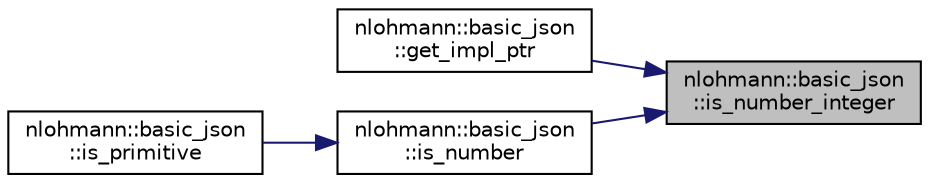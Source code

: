 digraph "nlohmann::basic_json::is_number_integer"
{
 // LATEX_PDF_SIZE
  edge [fontname="Helvetica",fontsize="10",labelfontname="Helvetica",labelfontsize="10"];
  node [fontname="Helvetica",fontsize="10",shape=record];
  rankdir="RL";
  Node1 [label="nlohmann::basic_json\l::is_number_integer",height=0.2,width=0.4,color="black", fillcolor="grey75", style="filled", fontcolor="black",tooltip="return whether value is an integer number"];
  Node1 -> Node2 [dir="back",color="midnightblue",fontsize="10",style="solid",fontname="Helvetica"];
  Node2 [label="nlohmann::basic_json\l::get_impl_ptr",height=0.2,width=0.4,color="black", fillcolor="white", style="filled",URL="$classnlohmann_1_1basic__json.html#ab39dbbe5013241e5f95edfaf416d7138",tooltip="get a pointer to the value (integer number)"];
  Node1 -> Node3 [dir="back",color="midnightblue",fontsize="10",style="solid",fontname="Helvetica"];
  Node3 [label="nlohmann::basic_json\l::is_number",height=0.2,width=0.4,color="black", fillcolor="white", style="filled",URL="$classnlohmann_1_1basic__json.html#abd47ac8eba63833152795280f75b5851",tooltip="return whether value is a number"];
  Node3 -> Node4 [dir="back",color="midnightblue",fontsize="10",style="solid",fontname="Helvetica"];
  Node4 [label="nlohmann::basic_json\l::is_primitive",height=0.2,width=0.4,color="black", fillcolor="white", style="filled",URL="$classnlohmann_1_1basic__json.html#a548d2d4013da24e7d7510d90febc80c4",tooltip="return whether type is primitive"];
}
